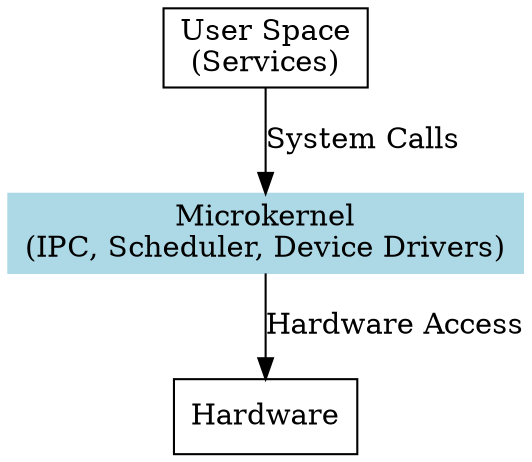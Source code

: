 digraph MicrokernelOS {
    rankdir=TB;
    
    node [shape=rectangle];
    User_Space [label="User Space\n(Services)"];
    Hardware [label="Hardware"];
    Microkernel [label="Microkernel\n(IPC, Scheduler, Device Drivers)", shape=box, style=filled, color=lightblue];
    
    User_Space -> Microkernel [label="System Calls"];
    Microkernel -> Hardware [label="Hardware Access"];
}
